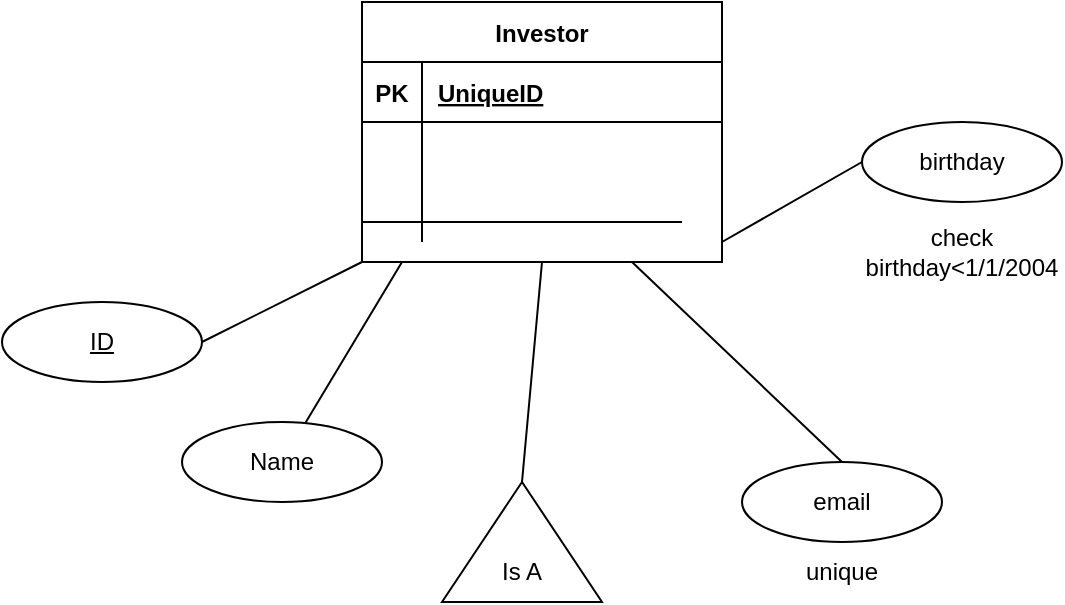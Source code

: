 <mxfile version="15.9.6" type="github">
  <diagram id="R2lEEEUBdFMjLlhIrx00" name="Page-1">
    <mxGraphModel dx="782" dy="468" grid="1" gridSize="10" guides="1" tooltips="1" connect="1" arrows="1" fold="1" page="1" pageScale="1" pageWidth="850" pageHeight="1100" math="0" shadow="0" extFonts="Permanent Marker^https://fonts.googleapis.com/css?family=Permanent+Marker">
      <root>
        <mxCell id="0" />
        <mxCell id="1" parent="0" />
        <mxCell id="njEcEhc0b-pXL3yW48il-1" value="Investor" style="shape=table;startSize=30;container=1;collapsible=1;childLayout=tableLayout;fixedRows=1;rowLines=0;fontStyle=1;align=center;resizeLast=1;" vertex="1" parent="1">
          <mxGeometry x="290" y="190" width="180" height="130" as="geometry" />
        </mxCell>
        <mxCell id="njEcEhc0b-pXL3yW48il-2" value="" style="shape=partialRectangle;collapsible=0;dropTarget=0;pointerEvents=0;fillColor=none;top=0;left=0;bottom=1;right=0;points=[[0,0.5],[1,0.5]];portConstraint=eastwest;" vertex="1" parent="njEcEhc0b-pXL3yW48il-1">
          <mxGeometry y="30" width="180" height="30" as="geometry" />
        </mxCell>
        <mxCell id="njEcEhc0b-pXL3yW48il-3" value="PK" style="shape=partialRectangle;connectable=0;fillColor=none;top=0;left=0;bottom=0;right=0;fontStyle=1;overflow=hidden;" vertex="1" parent="njEcEhc0b-pXL3yW48il-2">
          <mxGeometry width="30" height="30" as="geometry">
            <mxRectangle width="30" height="30" as="alternateBounds" />
          </mxGeometry>
        </mxCell>
        <mxCell id="njEcEhc0b-pXL3yW48il-4" value="UniqueID" style="shape=partialRectangle;connectable=0;fillColor=none;top=0;left=0;bottom=0;right=0;align=left;spacingLeft=6;fontStyle=5;overflow=hidden;" vertex="1" parent="njEcEhc0b-pXL3yW48il-2">
          <mxGeometry x="30" width="150" height="30" as="geometry">
            <mxRectangle width="150" height="30" as="alternateBounds" />
          </mxGeometry>
        </mxCell>
        <mxCell id="njEcEhc0b-pXL3yW48il-5" value="" style="shape=partialRectangle;collapsible=0;dropTarget=0;pointerEvents=0;fillColor=none;top=0;left=0;bottom=0;right=0;points=[[0,0.5],[1,0.5]];portConstraint=eastwest;" vertex="1" parent="njEcEhc0b-pXL3yW48il-1">
          <mxGeometry y="60" width="180" height="30" as="geometry" />
        </mxCell>
        <mxCell id="njEcEhc0b-pXL3yW48il-6" value="" style="shape=partialRectangle;connectable=0;fillColor=none;top=0;left=0;bottom=0;right=0;editable=1;overflow=hidden;" vertex="1" parent="njEcEhc0b-pXL3yW48il-5">
          <mxGeometry width="30" height="30" as="geometry">
            <mxRectangle width="30" height="30" as="alternateBounds" />
          </mxGeometry>
        </mxCell>
        <mxCell id="njEcEhc0b-pXL3yW48il-7" value="" style="shape=partialRectangle;connectable=0;fillColor=none;top=0;left=0;bottom=0;right=0;align=left;spacingLeft=6;overflow=hidden;" vertex="1" parent="njEcEhc0b-pXL3yW48il-5">
          <mxGeometry x="30" width="150" height="30" as="geometry">
            <mxRectangle width="150" height="30" as="alternateBounds" />
          </mxGeometry>
        </mxCell>
        <mxCell id="njEcEhc0b-pXL3yW48il-8" value="" style="shape=partialRectangle;collapsible=0;dropTarget=0;pointerEvents=0;fillColor=none;top=0;left=0;bottom=0;right=0;points=[[0,0.5],[1,0.5]];portConstraint=eastwest;" vertex="1" parent="njEcEhc0b-pXL3yW48il-1">
          <mxGeometry y="90" width="180" height="30" as="geometry" />
        </mxCell>
        <mxCell id="njEcEhc0b-pXL3yW48il-9" value="" style="shape=partialRectangle;connectable=0;fillColor=none;top=0;left=0;bottom=0;right=0;editable=1;overflow=hidden;" vertex="1" parent="njEcEhc0b-pXL3yW48il-8">
          <mxGeometry width="30" height="30" as="geometry">
            <mxRectangle width="30" height="30" as="alternateBounds" />
          </mxGeometry>
        </mxCell>
        <mxCell id="njEcEhc0b-pXL3yW48il-10" value="" style="shape=partialRectangle;connectable=0;fillColor=none;top=0;left=0;bottom=0;right=0;align=left;spacingLeft=6;overflow=hidden;" vertex="1" parent="njEcEhc0b-pXL3yW48il-8">
          <mxGeometry x="30" width="150" height="30" as="geometry">
            <mxRectangle width="150" height="30" as="alternateBounds" />
          </mxGeometry>
        </mxCell>
        <mxCell id="njEcEhc0b-pXL3yW48il-14" value="ID" style="ellipse;whiteSpace=wrap;html=1;align=center;fontStyle=4;" vertex="1" parent="1">
          <mxGeometry x="110" y="340" width="100" height="40" as="geometry" />
        </mxCell>
        <mxCell id="njEcEhc0b-pXL3yW48il-15" value="" style="endArrow=none;html=1;rounded=0;" edge="1" parent="1">
          <mxGeometry relative="1" as="geometry">
            <mxPoint x="290" y="300" as="sourcePoint" />
            <mxPoint x="450" y="300" as="targetPoint" />
          </mxGeometry>
        </mxCell>
        <mxCell id="njEcEhc0b-pXL3yW48il-16" value="" style="endArrow=none;html=1;rounded=0;entryX=0;entryY=1;entryDx=0;entryDy=0;" edge="1" parent="1" target="njEcEhc0b-pXL3yW48il-1">
          <mxGeometry relative="1" as="geometry">
            <mxPoint x="210" y="360" as="sourcePoint" />
            <mxPoint x="370" y="360" as="targetPoint" />
          </mxGeometry>
        </mxCell>
        <mxCell id="njEcEhc0b-pXL3yW48il-17" value="Name" style="ellipse;whiteSpace=wrap;html=1;align=center;" vertex="1" parent="1">
          <mxGeometry x="200" y="400" width="100" height="40" as="geometry" />
        </mxCell>
        <mxCell id="njEcEhc0b-pXL3yW48il-18" value="" style="endArrow=none;html=1;rounded=0;" edge="1" parent="1">
          <mxGeometry relative="1" as="geometry">
            <mxPoint x="290" y="300" as="sourcePoint" />
            <mxPoint x="450" y="300" as="targetPoint" />
          </mxGeometry>
        </mxCell>
        <mxCell id="njEcEhc0b-pXL3yW48il-20" value="" style="endArrow=none;html=1;rounded=0;" edge="1" parent="1">
          <mxGeometry relative="1" as="geometry">
            <mxPoint x="290" y="300" as="sourcePoint" />
            <mxPoint x="450" y="300" as="targetPoint" />
          </mxGeometry>
        </mxCell>
        <mxCell id="njEcEhc0b-pXL3yW48il-22" style="edgeStyle=orthogonalEdgeStyle;rounded=0;orthogonalLoop=1;jettySize=auto;html=1;exitX=0.5;exitY=1;exitDx=0;exitDy=0;" edge="1" parent="1" source="njEcEhc0b-pXL3yW48il-17" target="njEcEhc0b-pXL3yW48il-17">
          <mxGeometry relative="1" as="geometry" />
        </mxCell>
        <mxCell id="njEcEhc0b-pXL3yW48il-24" value="" style="endArrow=none;html=1;rounded=0;" edge="1" parent="1">
          <mxGeometry relative="1" as="geometry">
            <mxPoint x="290" y="300" as="sourcePoint" />
            <mxPoint x="450" y="300" as="targetPoint" />
          </mxGeometry>
        </mxCell>
        <mxCell id="njEcEhc0b-pXL3yW48il-25" value="" style="endArrow=none;html=1;rounded=0;" edge="1" parent="1" source="njEcEhc0b-pXL3yW48il-17">
          <mxGeometry relative="1" as="geometry">
            <mxPoint x="300" y="420" as="sourcePoint" />
            <mxPoint x="310" y="320" as="targetPoint" />
          </mxGeometry>
        </mxCell>
        <mxCell id="njEcEhc0b-pXL3yW48il-27" value="email" style="ellipse;whiteSpace=wrap;html=1;align=center;" vertex="1" parent="1">
          <mxGeometry x="480" y="420" width="100" height="40" as="geometry" />
        </mxCell>
        <mxCell id="njEcEhc0b-pXL3yW48il-28" value="" style="endArrow=none;html=1;rounded=0;" edge="1" parent="1">
          <mxGeometry relative="1" as="geometry">
            <mxPoint x="290" y="300" as="sourcePoint" />
            <mxPoint x="450" y="300" as="targetPoint" />
          </mxGeometry>
        </mxCell>
        <mxCell id="njEcEhc0b-pXL3yW48il-29" value="" style="endArrow=none;html=1;rounded=0;entryX=0.75;entryY=1;entryDx=0;entryDy=0;" edge="1" parent="1" target="njEcEhc0b-pXL3yW48il-1">
          <mxGeometry relative="1" as="geometry">
            <mxPoint x="530" y="420" as="sourcePoint" />
            <mxPoint x="680" y="420" as="targetPoint" />
          </mxGeometry>
        </mxCell>
        <mxCell id="njEcEhc0b-pXL3yW48il-30" value="birthday" style="ellipse;whiteSpace=wrap;html=1;align=center;" vertex="1" parent="1">
          <mxGeometry x="540" y="250" width="100" height="40" as="geometry" />
        </mxCell>
        <mxCell id="njEcEhc0b-pXL3yW48il-31" value="" style="endArrow=none;html=1;rounded=0;" edge="1" parent="1">
          <mxGeometry relative="1" as="geometry">
            <mxPoint x="290" y="300" as="sourcePoint" />
            <mxPoint x="450" y="300" as="targetPoint" />
          </mxGeometry>
        </mxCell>
        <mxCell id="njEcEhc0b-pXL3yW48il-32" value="" style="endArrow=none;html=1;rounded=0;" edge="1" parent="1">
          <mxGeometry relative="1" as="geometry">
            <mxPoint x="290" y="300" as="sourcePoint" />
            <mxPoint x="450" y="300" as="targetPoint" />
          </mxGeometry>
        </mxCell>
        <mxCell id="njEcEhc0b-pXL3yW48il-33" value="" style="endArrow=none;html=1;rounded=0;entryX=0;entryY=0.5;entryDx=0;entryDy=0;" edge="1" parent="1" target="njEcEhc0b-pXL3yW48il-30">
          <mxGeometry relative="1" as="geometry">
            <mxPoint x="470" y="310" as="sourcePoint" />
            <mxPoint x="630" y="310" as="targetPoint" />
          </mxGeometry>
        </mxCell>
        <mxCell id="njEcEhc0b-pXL3yW48il-34" value="check birthday&amp;lt;1/1/2004" style="text;html=1;strokeColor=none;fillColor=none;align=center;verticalAlign=middle;whiteSpace=wrap;rounded=0;" vertex="1" parent="1">
          <mxGeometry x="560" y="300" width="60" height="30" as="geometry" />
        </mxCell>
        <mxCell id="njEcEhc0b-pXL3yW48il-35" value="unique" style="text;html=1;strokeColor=none;fillColor=none;align=center;verticalAlign=middle;whiteSpace=wrap;rounded=0;" vertex="1" parent="1">
          <mxGeometry x="500" y="460" width="60" height="30" as="geometry" />
        </mxCell>
        <mxCell id="njEcEhc0b-pXL3yW48il-36" value="" style="triangle;whiteSpace=wrap;html=1;rotation=-90;" vertex="1" parent="1">
          <mxGeometry x="340" y="420" width="60" height="80" as="geometry" />
        </mxCell>
        <mxCell id="njEcEhc0b-pXL3yW48il-37" value="" style="endArrow=none;html=1;rounded=0;entryX=0.5;entryY=1;entryDx=0;entryDy=0;exitX=1;exitY=0.5;exitDx=0;exitDy=0;" edge="1" parent="1" source="njEcEhc0b-pXL3yW48il-36" target="njEcEhc0b-pXL3yW48il-1">
          <mxGeometry width="50" height="50" relative="1" as="geometry">
            <mxPoint x="350" y="450" as="sourcePoint" />
            <mxPoint x="400" y="400" as="targetPoint" />
          </mxGeometry>
        </mxCell>
        <mxCell id="njEcEhc0b-pXL3yW48il-38" value="Is A" style="text;html=1;strokeColor=none;fillColor=none;align=center;verticalAlign=middle;whiteSpace=wrap;rounded=0;" vertex="1" parent="1">
          <mxGeometry x="340" y="460" width="60" height="30" as="geometry" />
        </mxCell>
      </root>
    </mxGraphModel>
  </diagram>
</mxfile>
